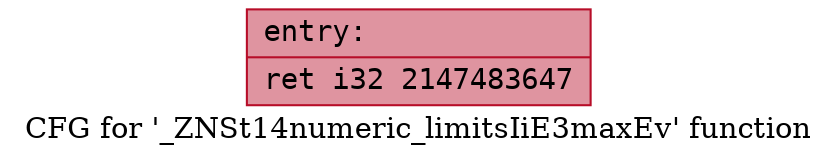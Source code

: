 digraph "CFG for '_ZNSt14numeric_limitsIiE3maxEv' function" {
	label="CFG for '_ZNSt14numeric_limitsIiE3maxEv' function";

	Node0x556bfeace420 [shape=record,color="#b70d28ff", style=filled, fillcolor="#b70d2870" fontname="Courier",label="{entry:\l|  ret i32 2147483647\l}"];
}
